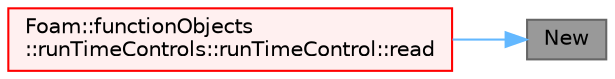 digraph "New"
{
 // LATEX_PDF_SIZE
  bgcolor="transparent";
  edge [fontname=Helvetica,fontsize=10,labelfontname=Helvetica,labelfontsize=10];
  node [fontname=Helvetica,fontsize=10,shape=box,height=0.2,width=0.4];
  rankdir="RL";
  Node1 [id="Node000001",label="New",height=0.2,width=0.4,color="gray40", fillcolor="grey60", style="filled", fontcolor="black",tooltip=" "];
  Node1 -> Node2 [id="edge1_Node000001_Node000002",dir="back",color="steelblue1",style="solid",tooltip=" "];
  Node2 [id="Node000002",label="Foam::functionObjects\l::runTimeControls::runTimeControl::read",height=0.2,width=0.4,color="red", fillcolor="#FFF0F0", style="filled",URL="$classFoam_1_1functionObjects_1_1runTimeControls_1_1runTimeControl.html#afac0600fef97b05534a595ce00b272ed",tooltip=" "];
}

